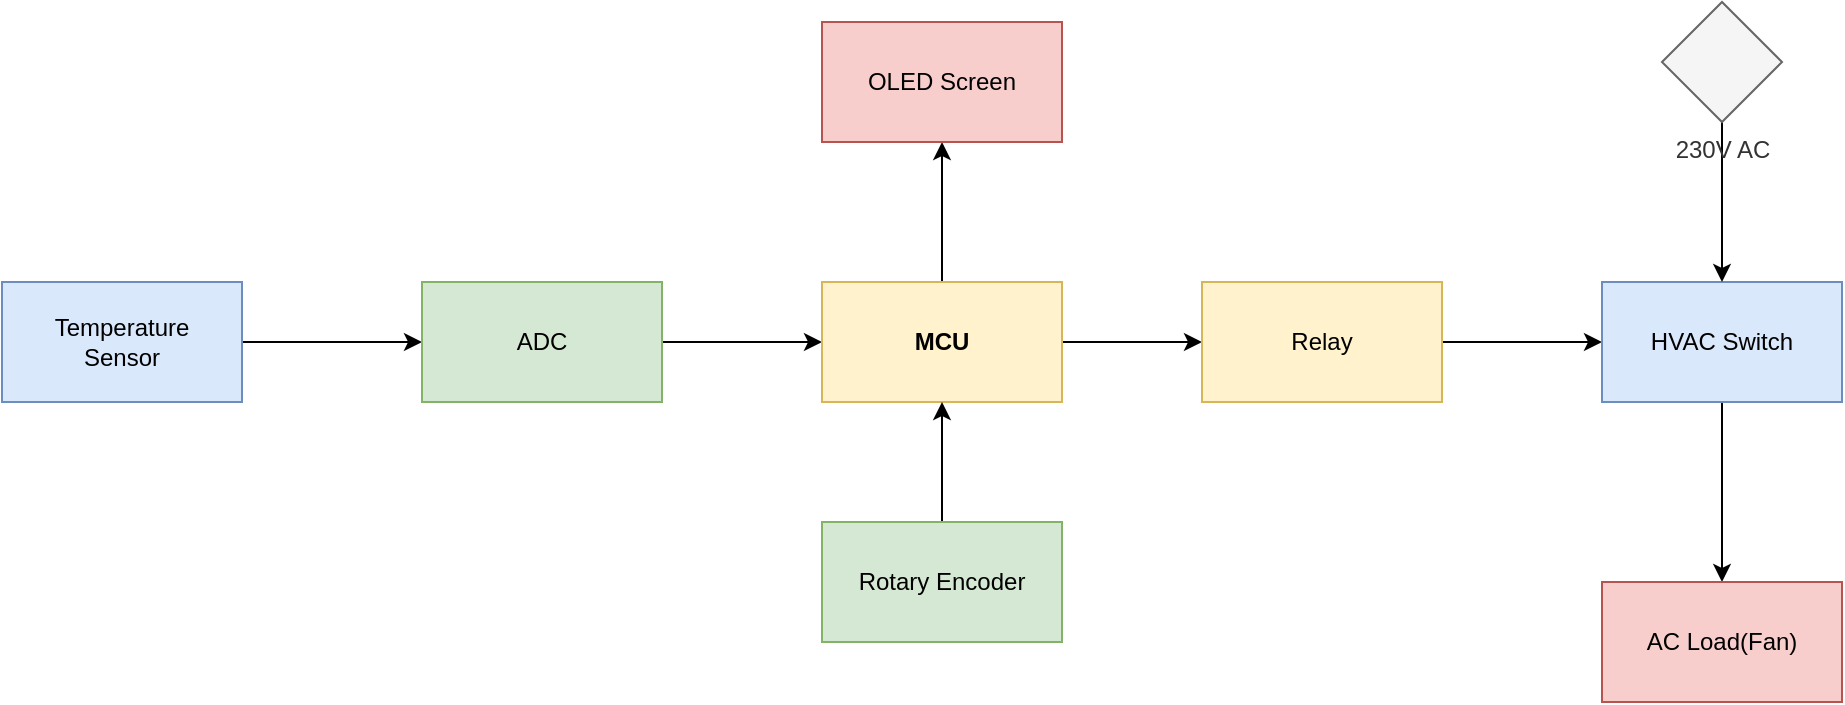 <mxfile version="21.5.1" type="device">
  <diagram name="Page-1" id="0iM_0YTybsTho6EIylrW">
    <mxGraphModel dx="2663" dy="645" grid="1" gridSize="10" guides="1" tooltips="1" connect="1" arrows="1" fold="1" page="1" pageScale="1" pageWidth="1654" pageHeight="1169" math="0" shadow="0">
      <root>
        <mxCell id="0" />
        <mxCell id="1" parent="0" />
        <mxCell id="At9uJA0TV0hcGxyE13IN-13" style="edgeStyle=orthogonalEdgeStyle;rounded=0;orthogonalLoop=1;jettySize=auto;html=1;entryX=0;entryY=0.5;entryDx=0;entryDy=0;" edge="1" parent="1" source="At9uJA0TV0hcGxyE13IN-1" target="At9uJA0TV0hcGxyE13IN-2">
          <mxGeometry relative="1" as="geometry" />
        </mxCell>
        <mxCell id="At9uJA0TV0hcGxyE13IN-1" value="Temperature&lt;br&gt;Sensor" style="rounded=0;whiteSpace=wrap;html=1;fillColor=#dae8fc;strokeColor=#6c8ebf;" vertex="1" parent="1">
          <mxGeometry x="-140" y="420" width="120" height="60" as="geometry" />
        </mxCell>
        <mxCell id="At9uJA0TV0hcGxyE13IN-14" style="edgeStyle=orthogonalEdgeStyle;rounded=0;orthogonalLoop=1;jettySize=auto;html=1;entryX=0;entryY=0.5;entryDx=0;entryDy=0;" edge="1" parent="1" source="At9uJA0TV0hcGxyE13IN-2" target="At9uJA0TV0hcGxyE13IN-3">
          <mxGeometry relative="1" as="geometry" />
        </mxCell>
        <mxCell id="At9uJA0TV0hcGxyE13IN-2" value="ADC" style="rounded=0;whiteSpace=wrap;html=1;fillColor=#d5e8d4;strokeColor=#82b366;" vertex="1" parent="1">
          <mxGeometry x="70" y="420" width="120" height="60" as="geometry" />
        </mxCell>
        <mxCell id="At9uJA0TV0hcGxyE13IN-17" style="edgeStyle=orthogonalEdgeStyle;rounded=0;orthogonalLoop=1;jettySize=auto;html=1;entryX=0.5;entryY=1;entryDx=0;entryDy=0;" edge="1" parent="1" source="At9uJA0TV0hcGxyE13IN-3" target="At9uJA0TV0hcGxyE13IN-5">
          <mxGeometry relative="1" as="geometry" />
        </mxCell>
        <mxCell id="At9uJA0TV0hcGxyE13IN-18" style="edgeStyle=orthogonalEdgeStyle;rounded=0;orthogonalLoop=1;jettySize=auto;html=1;entryX=0;entryY=0.5;entryDx=0;entryDy=0;" edge="1" parent="1" source="At9uJA0TV0hcGxyE13IN-3" target="At9uJA0TV0hcGxyE13IN-6">
          <mxGeometry relative="1" as="geometry" />
        </mxCell>
        <mxCell id="At9uJA0TV0hcGxyE13IN-3" value="&lt;b&gt;MCU&lt;/b&gt;" style="rounded=0;whiteSpace=wrap;html=1;fillColor=#fff2cc;strokeColor=#d6b656;" vertex="1" parent="1">
          <mxGeometry x="270" y="420" width="120" height="60" as="geometry" />
        </mxCell>
        <mxCell id="At9uJA0TV0hcGxyE13IN-20" style="edgeStyle=orthogonalEdgeStyle;rounded=0;orthogonalLoop=1;jettySize=auto;html=1;" edge="1" parent="1" source="At9uJA0TV0hcGxyE13IN-4" target="At9uJA0TV0hcGxyE13IN-3">
          <mxGeometry relative="1" as="geometry" />
        </mxCell>
        <mxCell id="At9uJA0TV0hcGxyE13IN-4" value="Rotary Encoder" style="rounded=0;whiteSpace=wrap;html=1;fillColor=#d5e8d4;strokeColor=#82b366;" vertex="1" parent="1">
          <mxGeometry x="270" y="540" width="120" height="60" as="geometry" />
        </mxCell>
        <mxCell id="At9uJA0TV0hcGxyE13IN-5" value="OLED Screen" style="rounded=0;whiteSpace=wrap;html=1;fillColor=#f8cecc;strokeColor=#b85450;" vertex="1" parent="1">
          <mxGeometry x="270" y="290" width="120" height="60" as="geometry" />
        </mxCell>
        <mxCell id="At9uJA0TV0hcGxyE13IN-19" style="edgeStyle=orthogonalEdgeStyle;rounded=0;orthogonalLoop=1;jettySize=auto;html=1;entryX=0;entryY=0.5;entryDx=0;entryDy=0;" edge="1" parent="1" source="At9uJA0TV0hcGxyE13IN-6" target="At9uJA0TV0hcGxyE13IN-7">
          <mxGeometry relative="1" as="geometry" />
        </mxCell>
        <mxCell id="At9uJA0TV0hcGxyE13IN-6" value="Relay" style="rounded=0;whiteSpace=wrap;html=1;fillColor=#fff2cc;strokeColor=#d6b656;" vertex="1" parent="1">
          <mxGeometry x="460" y="420" width="120" height="60" as="geometry" />
        </mxCell>
        <mxCell id="At9uJA0TV0hcGxyE13IN-12" style="edgeStyle=orthogonalEdgeStyle;rounded=0;orthogonalLoop=1;jettySize=auto;html=1;entryX=0.5;entryY=0;entryDx=0;entryDy=0;" edge="1" parent="1" source="At9uJA0TV0hcGxyE13IN-7" target="At9uJA0TV0hcGxyE13IN-9">
          <mxGeometry relative="1" as="geometry" />
        </mxCell>
        <mxCell id="At9uJA0TV0hcGxyE13IN-7" value="HVAC Switch" style="rounded=0;whiteSpace=wrap;html=1;fillColor=#dae8fc;strokeColor=#6c8ebf;" vertex="1" parent="1">
          <mxGeometry x="660" y="420" width="120" height="60" as="geometry" />
        </mxCell>
        <mxCell id="At9uJA0TV0hcGxyE13IN-9" value="AC Load(Fan)" style="rounded=0;whiteSpace=wrap;html=1;fillColor=#f8cecc;strokeColor=#b85450;" vertex="1" parent="1">
          <mxGeometry x="660" y="570" width="120" height="60" as="geometry" />
        </mxCell>
        <mxCell id="At9uJA0TV0hcGxyE13IN-11" style="edgeStyle=orthogonalEdgeStyle;rounded=0;orthogonalLoop=1;jettySize=auto;html=1;entryX=0.5;entryY=0;entryDx=0;entryDy=0;" edge="1" parent="1" source="At9uJA0TV0hcGxyE13IN-10" target="At9uJA0TV0hcGxyE13IN-7">
          <mxGeometry relative="1" as="geometry" />
        </mxCell>
        <mxCell id="At9uJA0TV0hcGxyE13IN-10" value="230V AC" style="pointerEvents=1;verticalLabelPosition=bottom;shadow=0;dashed=0;align=center;html=1;verticalAlign=top;shape=mxgraph.electrical.signal_sources.source;aspect=fixed;points=[[0.5,0,0],[1,0.5,0],[0.5,1,0],[0,0.5,0]];elSignalType=none;elSourceType=dependent;fillColor=#f5f5f5;fontColor=#333333;strokeColor=#666666;" vertex="1" parent="1">
          <mxGeometry x="690" y="280" width="60" height="60" as="geometry" />
        </mxCell>
      </root>
    </mxGraphModel>
  </diagram>
</mxfile>
